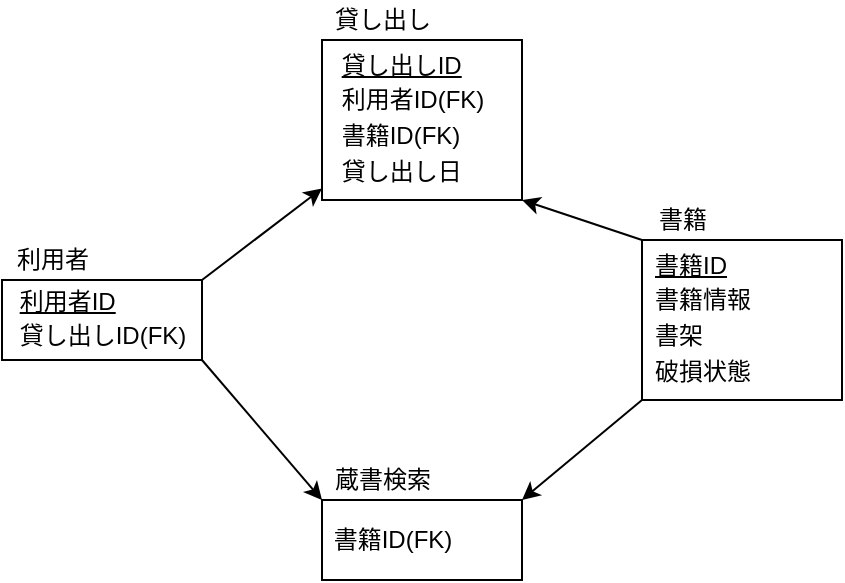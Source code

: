 <mxfile version="13.4.5" type="device"><diagram id="PbMDz4PlUoObKOticWNm" name="ページ1"><mxGraphModel dx="749" dy="633" grid="1" gridSize="10" guides="1" tooltips="1" connect="1" arrows="1" fold="1" page="1" pageScale="1" pageWidth="827" pageHeight="1169" math="0" shadow="0"><root><mxCell id="0"/><mxCell id="1" parent="0"/><mxCell id="zHrMlGp_86SZV7Odirvm-1" value="" style="rounded=0;whiteSpace=wrap;html=1;" vertex="1" parent="1"><mxGeometry x="80" y="260" width="100" height="40" as="geometry"/></mxCell><mxCell id="zHrMlGp_86SZV7Odirvm-2" value="" style="rounded=0;whiteSpace=wrap;html=1;" vertex="1" parent="1"><mxGeometry x="400" y="240" width="100" height="80" as="geometry"/></mxCell><mxCell id="zHrMlGp_86SZV7Odirvm-3" value="" style="rounded=0;whiteSpace=wrap;html=1;" vertex="1" parent="1"><mxGeometry x="240" y="370" width="100" height="40" as="geometry"/></mxCell><mxCell id="zHrMlGp_86SZV7Odirvm-4" value="" style="rounded=0;whiteSpace=wrap;html=1;" vertex="1" parent="1"><mxGeometry x="240" y="140" width="100" height="80" as="geometry"/></mxCell><mxCell id="2" value="利用者" style="text;html=1;align=center;verticalAlign=middle;resizable=0;points=[];autosize=1;" vertex="1" parent="1"><mxGeometry x="80" y="240" width="50" height="20" as="geometry"/></mxCell><mxCell id="zHrMlGp_86SZV7Odirvm-5" value="貸し出し" style="text;html=1;align=center;verticalAlign=middle;resizable=0;points=[];autosize=1;" vertex="1" parent="1"><mxGeometry x="240" y="120" width="60" height="20" as="geometry"/></mxCell><mxCell id="zHrMlGp_86SZV7Odirvm-6" value="蔵書検索" style="text;html=1;align=center;verticalAlign=middle;resizable=0;points=[];autosize=1;" vertex="1" parent="1"><mxGeometry x="240" y="350" width="60" height="20" as="geometry"/></mxCell><mxCell id="zHrMlGp_86SZV7Odirvm-7" value="書籍" style="text;html=1;align=center;verticalAlign=middle;resizable=0;points=[];autosize=1;" vertex="1" parent="1"><mxGeometry x="400" y="220" width="40" height="20" as="geometry"/></mxCell><mxCell id="zHrMlGp_86SZV7Odirvm-8" value="&lt;p style=&quot;line-height: 210%&quot;&gt;&lt;/p&gt;&lt;div style=&quot;text-align: left&quot;&gt;&lt;u&gt;利用者ID&lt;/u&gt;&lt;br&gt;&lt;/div&gt;&lt;div style=&quot;text-align: left ; line-height: 150%&quot;&gt;貸し出しID(FK)&lt;/div&gt;&lt;p&gt;&lt;/p&gt;" style="text;html=1;align=center;verticalAlign=middle;resizable=0;points=[];autosize=1;" vertex="1" parent="1"><mxGeometry x="80" y="250" width="100" height="60" as="geometry"/></mxCell><mxCell id="zHrMlGp_86SZV7Odirvm-10" value="&lt;p style=&quot;line-height: 210%&quot;&gt;&lt;/p&gt;&lt;div style=&quot;text-align: left&quot;&gt;&lt;u&gt;貸し出しID&lt;/u&gt;&lt;br&gt;&lt;/div&gt;&lt;div style=&quot;text-align: left ; line-height: 150%&quot;&gt;利用者ID(FK)&lt;/div&gt;&lt;div style=&quot;text-align: left ; line-height: 150%&quot;&gt;書籍ID(FK)&lt;/div&gt;&lt;div style=&quot;text-align: left ; line-height: 150%&quot;&gt;貸し出し日&lt;/div&gt;&lt;p&gt;&lt;/p&gt;" style="text;html=1;align=center;verticalAlign=middle;resizable=0;points=[];autosize=1;" vertex="1" parent="1"><mxGeometry x="240" y="130" width="90" height="100" as="geometry"/></mxCell><mxCell id="zHrMlGp_86SZV7Odirvm-11" value="&lt;p style=&quot;line-height: 210%&quot;&gt;&lt;/p&gt;&lt;div style=&quot;text-align: left&quot;&gt;&lt;span&gt;書籍ID(FK)&lt;/span&gt;&lt;br&gt;&lt;/div&gt;&lt;p&gt;&lt;/p&gt;" style="text;html=1;align=center;verticalAlign=middle;resizable=0;points=[];autosize=1;" vertex="1" parent="1"><mxGeometry x="240" y="370" width="70" height="40" as="geometry"/></mxCell><mxCell id="zHrMlGp_86SZV7Odirvm-12" value="&lt;p style=&quot;line-height: 210%&quot;&gt;&lt;/p&gt;&lt;div style=&quot;text-align: left&quot;&gt;&lt;u&gt;書籍ID&lt;/u&gt;&lt;br&gt;&lt;/div&gt;&lt;div style=&quot;text-align: left ; line-height: 150%&quot;&gt;書籍情報&lt;/div&gt;&lt;div style=&quot;text-align: left ; line-height: 150%&quot;&gt;書架&lt;/div&gt;&lt;div style=&quot;text-align: left ; line-height: 150%&quot;&gt;破損状態&lt;/div&gt;&lt;p&gt;&lt;/p&gt;" style="text;html=1;align=center;verticalAlign=middle;resizable=0;points=[];autosize=1;" vertex="1" parent="1"><mxGeometry x="400" y="230" width="60" height="100" as="geometry"/></mxCell><mxCell id="zHrMlGp_86SZV7Odirvm-13" value="" style="endArrow=classic;html=1;" edge="1" parent="1" target="zHrMlGp_86SZV7Odirvm-10"><mxGeometry width="50" height="50" relative="1" as="geometry"><mxPoint x="180" y="260" as="sourcePoint"/><mxPoint x="230" y="210" as="targetPoint"/></mxGeometry></mxCell><mxCell id="zHrMlGp_86SZV7Odirvm-14" value="" style="endArrow=classic;html=1;" edge="1" parent="1"><mxGeometry width="50" height="50" relative="1" as="geometry"><mxPoint x="180" y="300" as="sourcePoint"/><mxPoint x="240" y="370" as="targetPoint"/></mxGeometry></mxCell><mxCell id="zHrMlGp_86SZV7Odirvm-15" value="" style="endArrow=classic;html=1;entryX=1;entryY=0;entryDx=0;entryDy=0;" edge="1" parent="1" target="zHrMlGp_86SZV7Odirvm-3"><mxGeometry width="50" height="50" relative="1" as="geometry"><mxPoint x="400" y="320" as="sourcePoint"/><mxPoint x="450" y="270" as="targetPoint"/></mxGeometry></mxCell><mxCell id="zHrMlGp_86SZV7Odirvm-16" value="" style="endArrow=classic;html=1;entryX=1;entryY=1;entryDx=0;entryDy=0;" edge="1" parent="1" target="zHrMlGp_86SZV7Odirvm-4"><mxGeometry width="50" height="50" relative="1" as="geometry"><mxPoint x="400" y="240" as="sourcePoint"/><mxPoint x="450" y="190" as="targetPoint"/></mxGeometry></mxCell></root></mxGraphModel></diagram></mxfile>